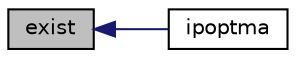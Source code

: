 digraph "exist"
{
  edge [fontname="Helvetica",fontsize="10",labelfontname="Helvetica",labelfontsize="10"];
  node [fontname="Helvetica",fontsize="10",shape=record];
  rankdir="LR";
  Node104 [label="exist",height=0.2,width=0.4,color="black", fillcolor="grey75", style="filled", fontcolor="black"];
  Node104 -> Node105 [dir="back",color="midnightblue",fontsize="10",style="solid",fontname="Helvetica"];
  Node105 [label="ipoptma",height=0.2,width=0.4,color="black", fillcolor="white", style="filled",URL="$d8/d60/_c_u_t_er_interface_8f.html#af19f9fc8ea9991941ffa38449d210f43"];
}
